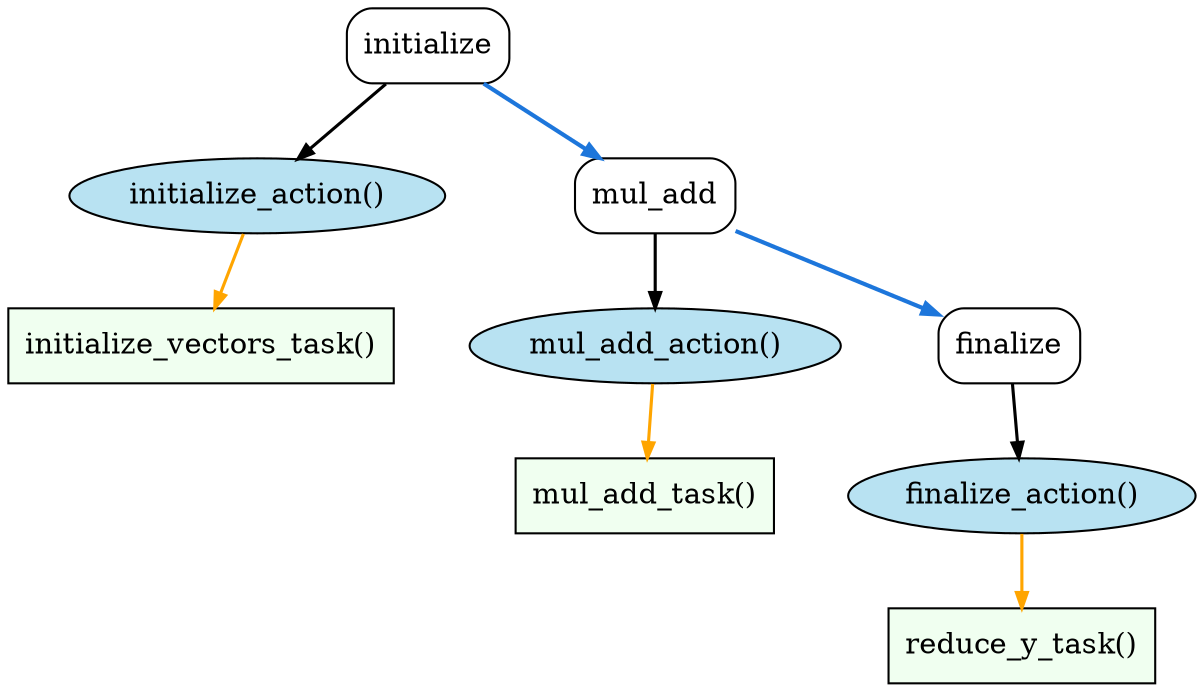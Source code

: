 digraph "graph" {
        // The following code was generated by "flaxpy --control-model"
        // and edited to remove mention of the anonymous namespace and to
        // use the same color to fill all action nodes.
        graph [nodesep=.5];
        node [color=black,
                fillcolor=lightgrey,
                fontcolor=black,
                shape=ellipse
        ];
        edge [arrowhead=normal,
                arrowsize=0.75,
                arrowtail=normal,
                color=black,
                dir=forward,
                fillcolor=black,
                fontcolor=black,
                headport=c,
                tailport=c
        ];
        initialize      [label=initialize,
                shape=box,
                style=rounded];
        "0x7a51e0"      [fillcolor="#b8e2f2",
                label="initialize_action()",
                style=filled];
        initialize:c -> "0x7a51e0":c    [penwidth=1.5];
        mul_add [label=mul_add,
                shape=box,
                style=rounded];
        initialize:c -> mul_add:c       [color="#1d76db",
                fillcolor="#1d76db",
                style=bold];
        "0x7a5240"      [fillcolor="#b8e2f2",
                label="mul_add_action()",
                style=filled];
        mul_add:c -> "0x7a5240":c       [penwidth=1.5];
        finalize        [label=finalize,
                shape=box,
                style=rounded];
        mul_add:c -> finalize:c [color="#1d76db",
                fillcolor="#1d76db",
                style=bold];
        "0x7a52a0"      [fillcolor="#b8e2f2",
                label="finalize_action()",
                style=filled];
        finalize:c -> "0x7a52a0":c      [penwidth=1.5];

        // The following code was added manually to illustrate tasks.
        node [shape=box,
              color=black,
              style=filled,
              fillcolor="#f0fff0"
        ];
        edge [color=orange,
              fillcolor=orange,
              style=bold,
              penwidth=1.5
        ];
        init_vec_task [label="initialize_vectors_task()"];
        "0x7a51e0" -> init_vec_task;
        mul_add_task [label="mul_add_task()"];
        "0x7a5240" -> mul_add_task;
        reduce_y_task [label="reduce_y_task()"];
        "0x7a52a0" -> reduce_y_task;
}
